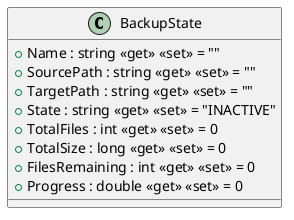 @startuml
class BackupState {
    + Name : string <<get>> <<set>> = ""
    + SourcePath : string <<get>> <<set>> = ""
    + TargetPath : string <<get>> <<set>> = ""
    + State : string <<get>> <<set>> = "INACTIVE"
    + TotalFiles : int <<get>> <<set>> = 0
    + TotalSize : long <<get>> <<set>> = 0
    + FilesRemaining : int <<get>> <<set>> = 0
    + Progress : double <<get>> <<set>> = 0
}
@enduml
